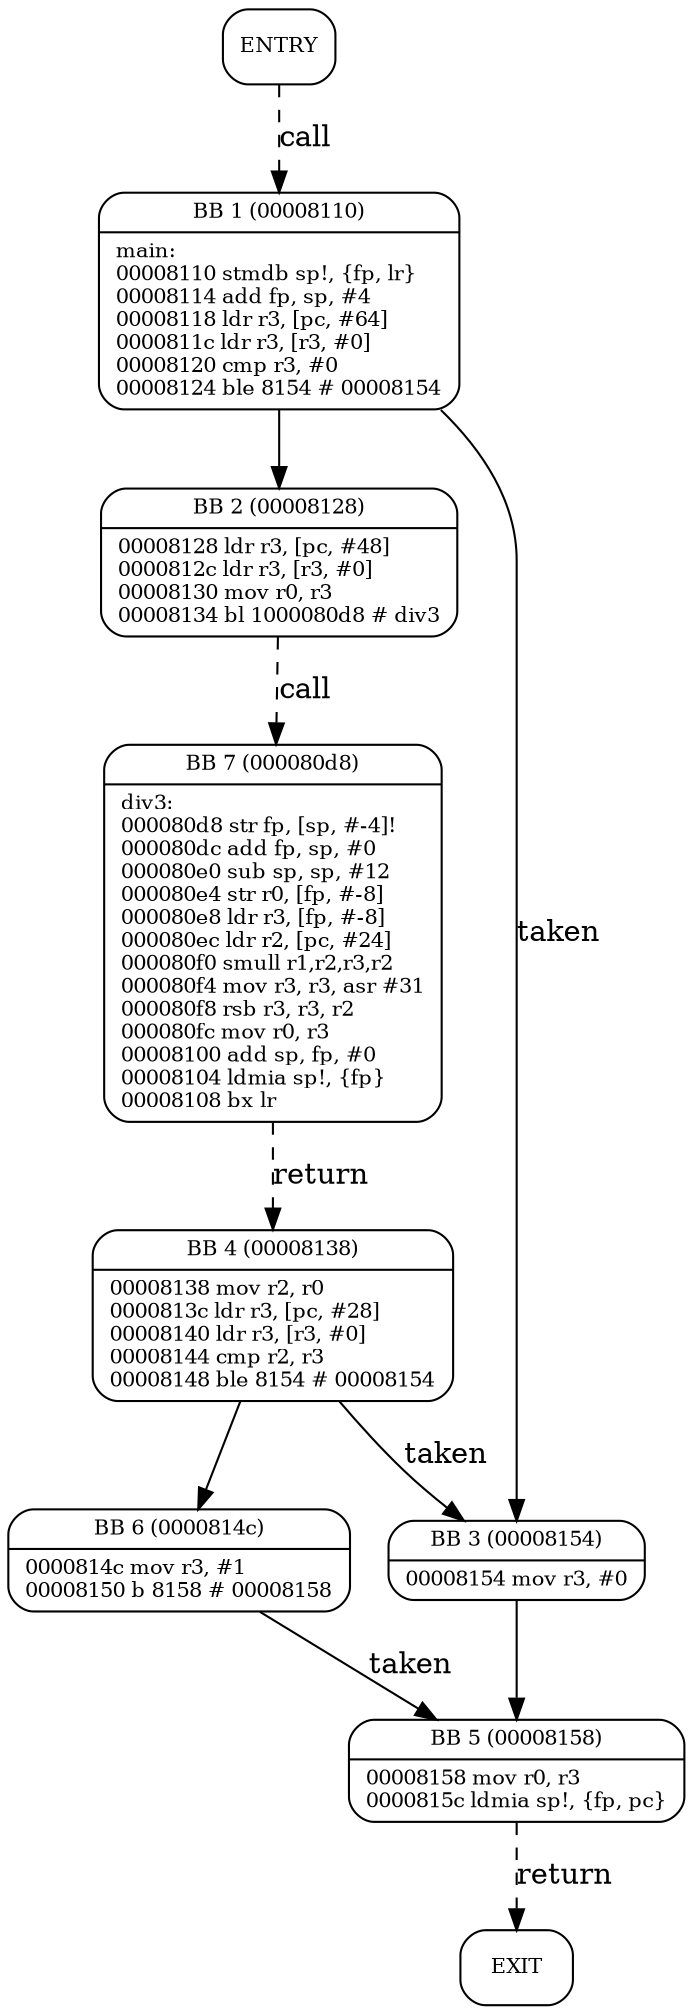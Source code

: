 digraph main{
node [shape=Mrecord, labeljust=l, fontsize=10];
	"0" [label="ENTRY"]
	"0" -> "1" [label="call", style=dashed, weight=2];
	"1" [label="{BB 1 (00008110) | main:\l00008110    stmdb sp!, \{fp, lr\}\l00008114    add fp, sp, #4\l00008118    ldr r3, [pc, #64]\l0000811c    ldr r3, [r3, #0]\l00008120    cmp r3, #0\l00008124    ble 8154    # 00008154\l }"]
	"1" -> "2" [weight=4];
	"1" -> "3" [label="taken", weight=3];
	"2" [label="{BB 2 (00008128) | 00008128    ldr r3, [pc, #48]\l0000812c    ldr r3, [r3, #0]\l00008130    mov r0, r3\l00008134    bl 1000080d8    # div3\l }"]
	"2" -> "7" [label="call", style=dashed, weight=2];
	"3" [label="{BB 3 (00008154) | 00008154    mov r3, #0\l }"]
	"3" -> "5" [weight=4];
	"4" [label="{BB 4 (00008138) | 00008138    mov r2, r0\l0000813c    ldr r3, [pc, #28]\l00008140    ldr r3, [r3, #0]\l00008144    cmp r2, r3\l00008148    ble 8154    # 00008154\l }"]
	"4" -> "6" [weight=4];
	"4" -> "3" [label="taken", weight=3];
	"5" [label="{BB 5 (00008158) | 00008158    mov r0, r3\l0000815c    ldmia sp!, \{fp, pc\}\l }"]
	"5" -> "8" [label="return", style=dashed, weight=2];
	"6" [label="{BB 6 (0000814c) | 0000814c    mov r3, #1\l00008150    b 8158    # 00008158\l }"]
	"6" -> "5" [label="taken", weight=3];
	"7" [label="{BB 7 (000080d8) | div3:\l000080d8    str fp, [sp, #-4]!\l000080dc    add fp, sp, #0\l000080e0    sub sp, sp, #12\l000080e4    str r0, [fp, #-8]\l000080e8    ldr r3, [fp, #-8]\l000080ec    ldr r2, [pc, #24]\l000080f0    smull r1,r2,r3,r2\l000080f4    mov r3, r3, asr #31\l000080f8    rsb r3, r3, r2\l000080fc    mov r0, r3\l00008100    add sp, fp, #0\l00008104    ldmia sp!, \{fp\}\l00008108    bx lr\l }"]
	"7" -> "4" [label="return", style=dashed, weight=2];
	"8" [label="EXIT"]
}
